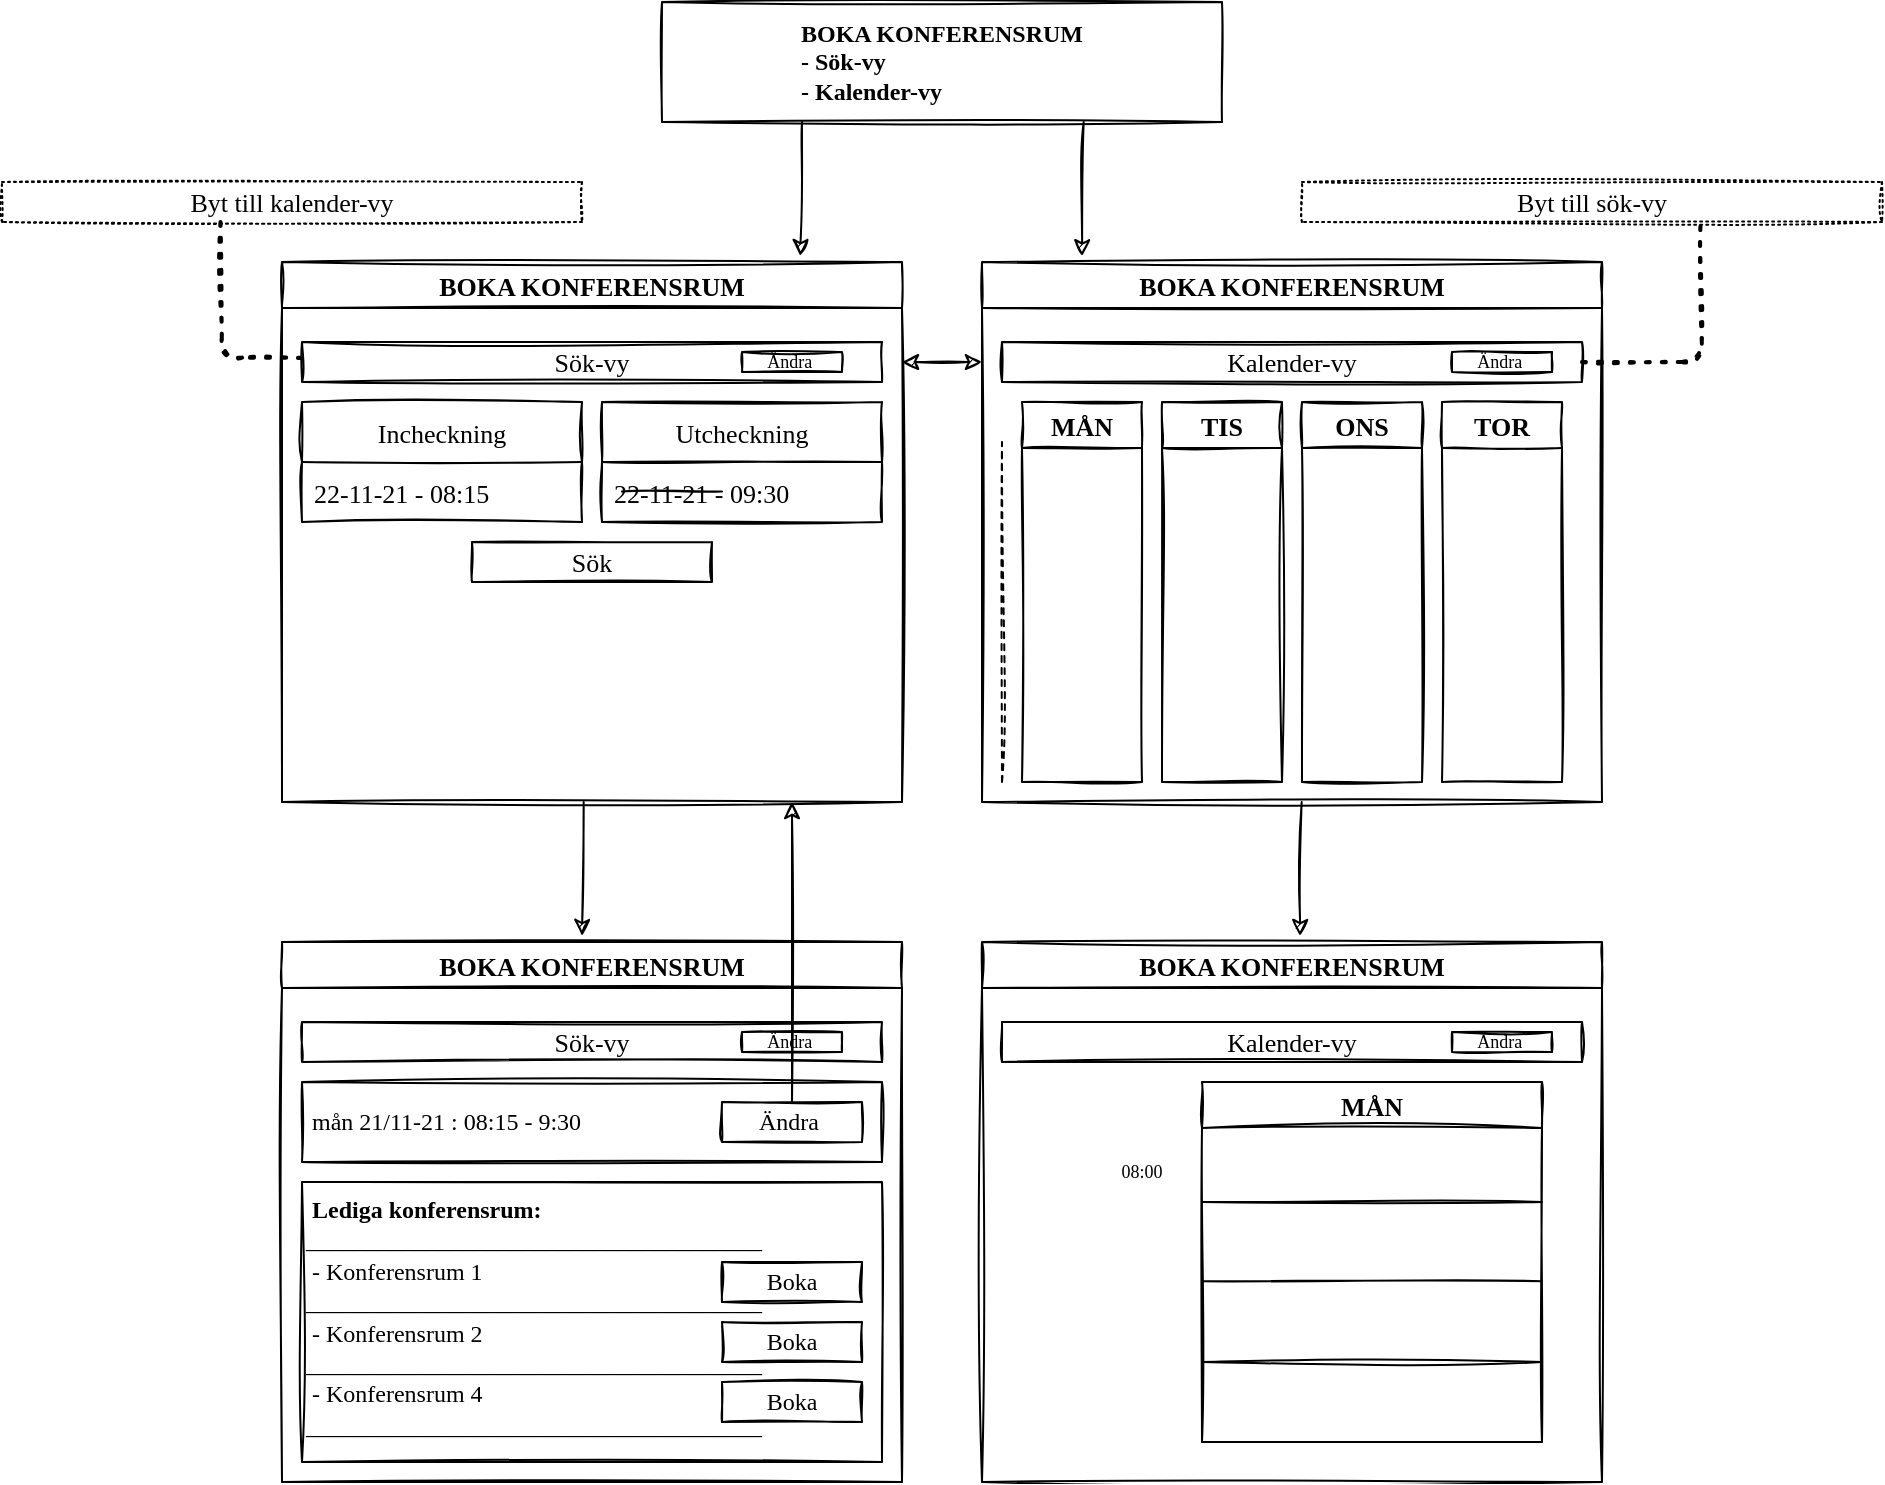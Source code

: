 <mxfile version="15.8.3" type="github">
  <diagram id="JXZrnU6dK3xMpxj74gyy" name="Page-1">
    <mxGraphModel dx="1940" dy="779" grid="1" gridSize="10" guides="1" tooltips="1" connect="1" arrows="1" fold="1" page="1" pageScale="1" pageWidth="827" pageHeight="1169" math="0" shadow="0">
      <root>
        <mxCell id="0" />
        <mxCell id="1" parent="0" />
        <mxCell id="f3gWGGdjy4NmoF_1Ozcr-5" value="BOKA KONFERENSRUM" style="swimlane;fontFamily=Verdana;fontSize=13;rounded=0;sketch=1;" parent="1" vertex="1">
          <mxGeometry x="440" y="210" width="310" height="270" as="geometry" />
        </mxCell>
        <mxCell id="f3gWGGdjy4NmoF_1Ozcr-18" value="Kalender-vy" style="whiteSpace=wrap;html=1;fontFamily=Verdana;fontSize=13;rounded=0;sketch=1;" parent="f3gWGGdjy4NmoF_1Ozcr-5" vertex="1">
          <mxGeometry x="10" y="40" width="290" height="20" as="geometry" />
        </mxCell>
        <mxCell id="f3gWGGdjy4NmoF_1Ozcr-44" value="MÅN" style="swimlane;fontFamily=Verdana;fontSize=13;rounded=0;sketch=1;" parent="f3gWGGdjy4NmoF_1Ozcr-5" vertex="1">
          <mxGeometry x="20" y="70" width="60" height="190" as="geometry" />
        </mxCell>
        <mxCell id="f3gWGGdjy4NmoF_1Ozcr-45" value="TIS" style="swimlane;fontFamily=Verdana;fontSize=13;rounded=0;sketch=1;" parent="f3gWGGdjy4NmoF_1Ozcr-5" vertex="1">
          <mxGeometry x="90" y="70" width="60" height="190" as="geometry" />
        </mxCell>
        <mxCell id="f3gWGGdjy4NmoF_1Ozcr-47" value="ONS" style="swimlane;fontFamily=Verdana;fontSize=13;rounded=0;sketch=1;" parent="f3gWGGdjy4NmoF_1Ozcr-5" vertex="1">
          <mxGeometry x="160" y="70" width="60" height="190" as="geometry" />
        </mxCell>
        <mxCell id="f3gWGGdjy4NmoF_1Ozcr-48" value="TOR" style="swimlane;fontFamily=Verdana;fontSize=13;rounded=0;sketch=1;" parent="f3gWGGdjy4NmoF_1Ozcr-5" vertex="1">
          <mxGeometry x="230" y="70" width="60" height="190" as="geometry" />
        </mxCell>
        <mxCell id="zyLo-k-IU325QEQ1pN6g-35" value="&lt;font style=&quot;font-size: 9px;&quot;&gt;&lt;font style=&quot;font-size: 9px;&quot;&gt;Ändra&lt;/font&gt;&amp;nbsp;&lt;/font&gt;" style="rounded=0;whiteSpace=wrap;html=1;sketch=1;fontFamily=Verdana;fontColor=#000000;align=center;verticalAlign=middle;fontSize=9;" vertex="1" parent="f3gWGGdjy4NmoF_1Ozcr-5">
          <mxGeometry x="235" y="45" width="50" height="10" as="geometry" />
        </mxCell>
        <mxCell id="f3gWGGdjy4NmoF_1Ozcr-19" value="BOKA KONFERENSRUM" style="swimlane;fontFamily=Verdana;fontSize=13;rounded=0;sketch=1;" parent="1" vertex="1">
          <mxGeometry x="90" y="210" width="310" height="270" as="geometry" />
        </mxCell>
        <mxCell id="f3gWGGdjy4NmoF_1Ozcr-20" value="Incheckning" style="swimlane;fontStyle=0;childLayout=stackLayout;horizontal=1;startSize=30;horizontalStack=0;resizeParent=1;resizeParentMax=0;resizeLast=0;collapsible=1;marginBottom=0;fontFamily=Verdana;fontSize=13;rounded=0;sketch=1;" parent="f3gWGGdjy4NmoF_1Ozcr-19" vertex="1">
          <mxGeometry x="10" y="70" width="140" height="60" as="geometry" />
        </mxCell>
        <mxCell id="f3gWGGdjy4NmoF_1Ozcr-21" value="22-11-21 - 08:15" style="text;strokeColor=none;fillColor=none;align=left;verticalAlign=middle;spacingLeft=4;spacingRight=4;overflow=hidden;points=[[0,0.5],[1,0.5]];portConstraint=eastwest;rotatable=0;fontFamily=Verdana;fontSize=13;rounded=0;sketch=1;" parent="f3gWGGdjy4NmoF_1Ozcr-20" vertex="1">
          <mxGeometry y="30" width="140" height="30" as="geometry" />
        </mxCell>
        <mxCell id="f3gWGGdjy4NmoF_1Ozcr-22" value="Utcheckning" style="swimlane;fontStyle=0;childLayout=stackLayout;horizontal=1;startSize=30;horizontalStack=0;resizeParent=1;resizeParentMax=0;resizeLast=0;collapsible=1;marginBottom=0;fontFamily=Verdana;fontSize=13;rounded=0;sketch=1;" parent="f3gWGGdjy4NmoF_1Ozcr-19" vertex="1">
          <mxGeometry x="160" y="70" width="140" height="60" as="geometry" />
        </mxCell>
        <mxCell id="f3gWGGdjy4NmoF_1Ozcr-23" value="22-11-21 - 09:30" style="text;strokeColor=none;fillColor=none;align=left;verticalAlign=middle;spacingLeft=4;spacingRight=4;overflow=hidden;points=[[0,0.5],[1,0.5]];portConstraint=eastwest;rotatable=0;fontFamily=Verdana;fontSize=13;rounded=0;sketch=1;fontColor=#000000;" parent="f3gWGGdjy4NmoF_1Ozcr-22" vertex="1">
          <mxGeometry y="30" width="140" height="30" as="geometry" />
        </mxCell>
        <mxCell id="zyLo-k-IU325QEQ1pN6g-11" value="" style="endArrow=none;html=1;rounded=1;sketch=1;fontFamily=Courier New;fontColor=#000000;curved=0;" edge="1" parent="f3gWGGdjy4NmoF_1Ozcr-22">
          <mxGeometry width="50" height="50" relative="1" as="geometry">
            <mxPoint x="10" y="44.8" as="sourcePoint" />
            <mxPoint x="60" y="44.8" as="targetPoint" />
          </mxGeometry>
        </mxCell>
        <mxCell id="f3gWGGdjy4NmoF_1Ozcr-24" value="Sök" style="whiteSpace=wrap;html=1;fontFamily=Verdana;fontSize=13;rounded=0;sketch=1;" parent="f3gWGGdjy4NmoF_1Ozcr-19" vertex="1">
          <mxGeometry x="95" y="140" width="120" height="20" as="geometry" />
        </mxCell>
        <mxCell id="f3gWGGdjy4NmoF_1Ozcr-25" value="Sök-vy" style="whiteSpace=wrap;html=1;fontFamily=Verdana;fontSize=13;rounded=0;sketch=1;" parent="f3gWGGdjy4NmoF_1Ozcr-19" vertex="1">
          <mxGeometry x="10" y="40" width="290" height="20" as="geometry" />
        </mxCell>
        <mxCell id="zyLo-k-IU325QEQ1pN6g-36" value="&lt;font style=&quot;font-size: 9px;&quot;&gt;&lt;font style=&quot;font-size: 9px;&quot;&gt;Ändra&lt;/font&gt;&amp;nbsp;&lt;/font&gt;" style="rounded=0;whiteSpace=wrap;html=1;sketch=1;fontFamily=Verdana;fontColor=#000000;align=center;verticalAlign=middle;fontSize=9;" vertex="1" parent="f3gWGGdjy4NmoF_1Ozcr-19">
          <mxGeometry x="230" y="45" width="50" height="10" as="geometry" />
        </mxCell>
        <mxCell id="f3gWGGdjy4NmoF_1Ozcr-52" value="" style="endArrow=none;dashed=1;html=1;rounded=1;curved=0;sketch=1;" parent="1" edge="1">
          <mxGeometry width="50" height="50" relative="1" as="geometry">
            <mxPoint x="450" y="470" as="sourcePoint" />
            <mxPoint x="450" y="300" as="targetPoint" />
          </mxGeometry>
        </mxCell>
        <mxCell id="f3gWGGdjy4NmoF_1Ozcr-53" value="&lt;b&gt;&lt;font face=&quot;Verdana&quot;&gt;BOKA KONFERENSRUM&lt;br&gt;&lt;div style=&quot;text-align: left&quot;&gt;&lt;b style=&quot;font-family: &amp;#34;helvetica&amp;#34;&quot;&gt;&lt;font face=&quot;Verdana&quot;&gt;- Sök-vy&lt;/font&gt;&lt;/b&gt;&lt;/div&gt;&lt;div style=&quot;text-align: left&quot;&gt;&lt;b style=&quot;font-family: &amp;#34;helvetica&amp;#34;&quot;&gt;&lt;font face=&quot;Verdana&quot;&gt;- Kalender-vy&lt;/font&gt;&lt;/b&gt;&lt;/div&gt;&lt;/font&gt;&lt;/b&gt;" style="rounded=0;whiteSpace=wrap;html=1;glass=0;sketch=1;" parent="1" vertex="1">
          <mxGeometry x="280" y="80" width="280" height="60" as="geometry" />
        </mxCell>
        <mxCell id="f3gWGGdjy4NmoF_1Ozcr-54" value="" style="endArrow=classic;html=1;rounded=1;sketch=1;curved=0;exitX=0.25;exitY=1;exitDx=0;exitDy=0;entryX=0.836;entryY=-0.011;entryDx=0;entryDy=0;entryPerimeter=0;" parent="1" source="f3gWGGdjy4NmoF_1Ozcr-53" target="f3gWGGdjy4NmoF_1Ozcr-19" edge="1">
          <mxGeometry width="50" height="50" relative="1" as="geometry">
            <mxPoint x="390" y="360" as="sourcePoint" />
            <mxPoint x="440" y="310" as="targetPoint" />
          </mxGeometry>
        </mxCell>
        <mxCell id="f3gWGGdjy4NmoF_1Ozcr-55" value="" style="endArrow=classic;html=1;rounded=1;sketch=1;curved=0;exitX=0.25;exitY=1;exitDx=0;exitDy=0;entryX=0.836;entryY=-0.011;entryDx=0;entryDy=0;entryPerimeter=0;" parent="1" edge="1">
          <mxGeometry width="50" height="50" relative="1" as="geometry">
            <mxPoint x="490.84" y="140" as="sourcePoint" />
            <mxPoint x="490.0" y="207.14" as="targetPoint" />
          </mxGeometry>
        </mxCell>
        <mxCell id="f3gWGGdjy4NmoF_1Ozcr-56" value="" style="endArrow=classic;startArrow=classic;html=1;rounded=1;sketch=1;curved=0;" parent="1" edge="1">
          <mxGeometry width="50" height="50" relative="1" as="geometry">
            <mxPoint x="400" y="260" as="sourcePoint" />
            <mxPoint x="440" y="260" as="targetPoint" />
          </mxGeometry>
        </mxCell>
        <mxCell id="f3gWGGdjy4NmoF_1Ozcr-59" value="Byt till sök-vy" style="whiteSpace=wrap;html=1;fontFamily=Verdana;fontSize=13;rounded=0;sketch=1;dashed=1;dashPattern=1 2;" parent="1" vertex="1">
          <mxGeometry x="600" y="170" width="290" height="20" as="geometry" />
        </mxCell>
        <mxCell id="f3gWGGdjy4NmoF_1Ozcr-60" value="Byt till kalender-vy" style="whiteSpace=wrap;html=1;fontFamily=Verdana;fontSize=13;rounded=0;sketch=1;dashed=1;dashPattern=1 2;" parent="1" vertex="1">
          <mxGeometry x="-50" y="170" width="290" height="20" as="geometry" />
        </mxCell>
        <mxCell id="f3gWGGdjy4NmoF_1Ozcr-61" value="" style="endArrow=none;dashed=1;html=1;dashPattern=1 3;strokeWidth=2;rounded=1;sketch=1;curved=0;exitX=1;exitY=0.5;exitDx=0;exitDy=0;entryX=0.687;entryY=1.108;entryDx=0;entryDy=0;entryPerimeter=0;" parent="1" source="f3gWGGdjy4NmoF_1Ozcr-18" target="f3gWGGdjy4NmoF_1Ozcr-59" edge="1">
          <mxGeometry width="50" height="50" relative="1" as="geometry">
            <mxPoint x="760" y="260" as="sourcePoint" />
            <mxPoint x="800" y="200" as="targetPoint" />
            <Array as="points">
              <mxPoint x="800" y="260" />
            </Array>
          </mxGeometry>
        </mxCell>
        <mxCell id="f3gWGGdjy4NmoF_1Ozcr-62" value="" style="endArrow=none;dashed=1;html=1;dashPattern=1 3;strokeWidth=2;rounded=1;sketch=1;curved=0;exitX=0;exitY=0.392;exitDx=0;exitDy=0;entryX=0.687;entryY=1.108;entryDx=0;entryDy=0;entryPerimeter=0;exitPerimeter=0;" parent="1" source="f3gWGGdjy4NmoF_1Ozcr-25" edge="1">
          <mxGeometry width="50" height="50" relative="1" as="geometry">
            <mxPoint y="257.84" as="sourcePoint" />
            <mxPoint x="59.23" y="190.0" as="targetPoint" />
            <Array as="points">
              <mxPoint x="60" y="257.84" />
            </Array>
          </mxGeometry>
        </mxCell>
        <mxCell id="zyLo-k-IU325QEQ1pN6g-2" value="" style="endArrow=classic;html=1;rounded=1;sketch=1;curved=0;exitX=0.25;exitY=1;exitDx=0;exitDy=0;entryX=0.836;entryY=-0.011;entryDx=0;entryDy=0;entryPerimeter=0;" edge="1" parent="1">
          <mxGeometry width="50" height="50" relative="1" as="geometry">
            <mxPoint x="240.84" y="480" as="sourcePoint" />
            <mxPoint x="240.0" y="547.03" as="targetPoint" />
          </mxGeometry>
        </mxCell>
        <mxCell id="zyLo-k-IU325QEQ1pN6g-3" value="" style="endArrow=classic;html=1;rounded=1;sketch=1;curved=0;exitX=0.25;exitY=1;exitDx=0;exitDy=0;entryX=0.836;entryY=-0.011;entryDx=0;entryDy=0;entryPerimeter=0;" edge="1" parent="1">
          <mxGeometry width="50" height="50" relative="1" as="geometry">
            <mxPoint x="599.84" y="480" as="sourcePoint" />
            <mxPoint x="599.0" y="547.03" as="targetPoint" />
          </mxGeometry>
        </mxCell>
        <mxCell id="zyLo-k-IU325QEQ1pN6g-4" value="BOKA KONFERENSRUM" style="swimlane;fontFamily=Verdana;fontSize=13;rounded=0;sketch=1;" vertex="1" parent="1">
          <mxGeometry x="90" y="550" width="310" height="270" as="geometry" />
        </mxCell>
        <mxCell id="zyLo-k-IU325QEQ1pN6g-10" value="Sök-vy" style="whiteSpace=wrap;html=1;fontFamily=Verdana;fontSize=13;rounded=0;sketch=1;" vertex="1" parent="zyLo-k-IU325QEQ1pN6g-4">
          <mxGeometry x="10" y="40" width="290" height="20" as="geometry" />
        </mxCell>
        <mxCell id="zyLo-k-IU325QEQ1pN6g-25" value="&lt;font face=&quot;Verdana&quot;&gt;&amp;nbsp;mån 21/11-21 : 08:15 - 9:30&lt;/font&gt;" style="rounded=0;whiteSpace=wrap;html=1;sketch=1;fontFamily=Courier New;fontColor=#000000;align=left;" vertex="1" parent="zyLo-k-IU325QEQ1pN6g-4">
          <mxGeometry x="10" y="70" width="290" height="40" as="geometry" />
        </mxCell>
        <mxCell id="zyLo-k-IU325QEQ1pN6g-29" value="&lt;font face=&quot;Verdana&quot;&gt;&amp;nbsp;&lt;b&gt;Lediga konferensrum:&amp;nbsp;&lt;/b&gt;&lt;br&gt;______________________________________&lt;br&gt;&amp;nbsp;- Konferensrum 1&lt;br&gt;______________________________________&lt;br&gt;&amp;nbsp;- Konferensrum 2&lt;br&gt;______________________________________&lt;br&gt;&amp;nbsp;- Konferensrum 4&lt;br&gt;______________________________________&lt;br&gt;&lt;/font&gt;" style="rounded=0;whiteSpace=wrap;html=1;sketch=1;fontFamily=Courier New;fontColor=#000000;align=left;verticalAlign=top;" vertex="1" parent="zyLo-k-IU325QEQ1pN6g-4">
          <mxGeometry x="10" y="120" width="290" height="140" as="geometry" />
        </mxCell>
        <mxCell id="zyLo-k-IU325QEQ1pN6g-30" value="&lt;font style=&quot;font-size: 12px&quot;&gt;&lt;font style=&quot;font-size: 12px&quot;&gt;Ändra&lt;/font&gt;&amp;nbsp;&lt;/font&gt;" style="rounded=0;whiteSpace=wrap;html=1;sketch=1;fontFamily=Verdana;fontColor=#000000;align=center;verticalAlign=middle;" vertex="1" parent="zyLo-k-IU325QEQ1pN6g-4">
          <mxGeometry x="220" y="80" width="70" height="20" as="geometry" />
        </mxCell>
        <mxCell id="zyLo-k-IU325QEQ1pN6g-32" value="Boka" style="whiteSpace=wrap;html=1;fontFamily=Verdana;fontSize=12;rounded=0;sketch=1;" vertex="1" parent="zyLo-k-IU325QEQ1pN6g-4">
          <mxGeometry x="220" y="160" width="70" height="20" as="geometry" />
        </mxCell>
        <mxCell id="zyLo-k-IU325QEQ1pN6g-33" value="Boka" style="whiteSpace=wrap;html=1;fontFamily=Verdana;fontSize=12;rounded=0;sketch=1;" vertex="1" parent="zyLo-k-IU325QEQ1pN6g-4">
          <mxGeometry x="220" y="190" width="70" height="20" as="geometry" />
        </mxCell>
        <mxCell id="zyLo-k-IU325QEQ1pN6g-34" value="Boka" style="whiteSpace=wrap;html=1;fontFamily=Verdana;fontSize=12;rounded=0;sketch=1;" vertex="1" parent="zyLo-k-IU325QEQ1pN6g-4">
          <mxGeometry x="220" y="220" width="70" height="20" as="geometry" />
        </mxCell>
        <mxCell id="zyLo-k-IU325QEQ1pN6g-44" value="&lt;font style=&quot;font-size: 9px;&quot;&gt;&lt;font style=&quot;font-size: 9px;&quot;&gt;Ändra&lt;/font&gt;&amp;nbsp;&lt;/font&gt;" style="rounded=0;whiteSpace=wrap;html=1;sketch=1;fontFamily=Verdana;fontColor=#000000;align=center;verticalAlign=middle;fontSize=9;" vertex="1" parent="zyLo-k-IU325QEQ1pN6g-4">
          <mxGeometry x="230" y="45" width="50" height="10" as="geometry" />
        </mxCell>
        <mxCell id="zyLo-k-IU325QEQ1pN6g-31" value="" style="endArrow=classic;html=1;rounded=1;sketch=1;curved=0;exitX=0.5;exitY=0;exitDx=0;exitDy=0;" edge="1" parent="1" source="zyLo-k-IU325QEQ1pN6g-30">
          <mxGeometry width="50" height="50" relative="1" as="geometry">
            <mxPoint x="350.84" y="500" as="sourcePoint" />
            <mxPoint x="345" y="480" as="targetPoint" />
          </mxGeometry>
        </mxCell>
        <mxCell id="zyLo-k-IU325QEQ1pN6g-37" value="BOKA KONFERENSRUM" style="swimlane;fontFamily=Verdana;fontSize=13;rounded=0;sketch=1;" vertex="1" parent="1">
          <mxGeometry x="440" y="550" width="310" height="270" as="geometry" />
        </mxCell>
        <mxCell id="zyLo-k-IU325QEQ1pN6g-38" value="Kalender-vy" style="whiteSpace=wrap;html=1;fontFamily=Verdana;fontSize=13;rounded=0;sketch=1;" vertex="1" parent="zyLo-k-IU325QEQ1pN6g-37">
          <mxGeometry x="10" y="40" width="290" height="20" as="geometry" />
        </mxCell>
        <mxCell id="zyLo-k-IU325QEQ1pN6g-39" value="MÅN" style="swimlane;fontFamily=Verdana;fontSize=13;rounded=0;sketch=1;" vertex="1" parent="zyLo-k-IU325QEQ1pN6g-37">
          <mxGeometry x="110" y="70" width="170" height="180" as="geometry" />
        </mxCell>
        <mxCell id="zyLo-k-IU325QEQ1pN6g-46" value="" style="endArrow=none;html=1;rounded=1;sketch=1;fontFamily=Verdana;fontSize=9;fontColor=#000000;curved=0;" edge="1" parent="zyLo-k-IU325QEQ1pN6g-39">
          <mxGeometry width="50" height="50" relative="1" as="geometry">
            <mxPoint y="60" as="sourcePoint" />
            <mxPoint x="170" y="60" as="targetPoint" />
          </mxGeometry>
        </mxCell>
        <mxCell id="zyLo-k-IU325QEQ1pN6g-47" value="" style="endArrow=none;html=1;rounded=1;sketch=1;fontFamily=Verdana;fontSize=9;fontColor=#000000;curved=0;" edge="1" parent="zyLo-k-IU325QEQ1pN6g-39">
          <mxGeometry width="50" height="50" relative="1" as="geometry">
            <mxPoint y="99.58" as="sourcePoint" />
            <mxPoint x="170" y="99.58" as="targetPoint" />
          </mxGeometry>
        </mxCell>
        <mxCell id="zyLo-k-IU325QEQ1pN6g-48" value="" style="endArrow=none;html=1;rounded=1;sketch=1;fontFamily=Verdana;fontSize=9;fontColor=#000000;curved=0;" edge="1" parent="zyLo-k-IU325QEQ1pN6g-39">
          <mxGeometry width="50" height="50" relative="1" as="geometry">
            <mxPoint y="140" as="sourcePoint" />
            <mxPoint x="170" y="140" as="targetPoint" />
          </mxGeometry>
        </mxCell>
        <mxCell id="zyLo-k-IU325QEQ1pN6g-43" value="&lt;font style=&quot;font-size: 9px;&quot;&gt;&lt;font style=&quot;font-size: 9px;&quot;&gt;Ändra&lt;/font&gt;&amp;nbsp;&lt;/font&gt;" style="rounded=0;whiteSpace=wrap;html=1;sketch=1;fontFamily=Verdana;fontColor=#000000;align=center;verticalAlign=middle;fontSize=9;" vertex="1" parent="zyLo-k-IU325QEQ1pN6g-37">
          <mxGeometry x="235" y="45" width="50" height="10" as="geometry" />
        </mxCell>
        <mxCell id="zyLo-k-IU325QEQ1pN6g-49" value="08:00" style="text;html=1;strokeColor=none;fillColor=none;align=center;verticalAlign=middle;whiteSpace=wrap;rounded=0;sketch=1;fontFamily=Verdana;fontSize=9;fontColor=#000000;" vertex="1" parent="zyLo-k-IU325QEQ1pN6g-37">
          <mxGeometry x="50" y="100" width="60" height="30" as="geometry" />
        </mxCell>
      </root>
    </mxGraphModel>
  </diagram>
</mxfile>
